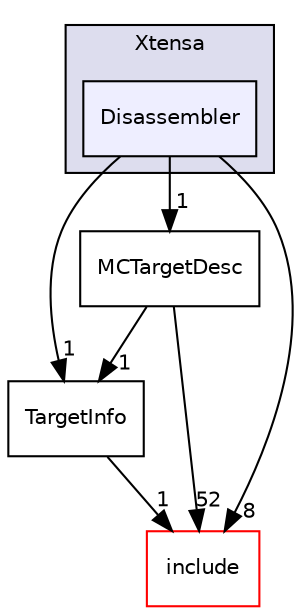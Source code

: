 digraph "lib/Target/Xtensa/Disassembler" {
  bgcolor=transparent;
  compound=true
  node [ fontsize="10", fontname="Helvetica"];
  edge [ labelfontsize="10", labelfontname="Helvetica"];
  subgraph clusterdir_89310677aeccc9d8e3ca1a02681a0d73 {
    graph [ bgcolor="#ddddee", pencolor="black", label="Xtensa" fontname="Helvetica", fontsize="10", URL="dir_89310677aeccc9d8e3ca1a02681a0d73.html"]
  dir_83692bfb2713bdbf74fd241aec8d01ca [shape=box, label="Disassembler", style="filled", fillcolor="#eeeeff", pencolor="black", URL="dir_83692bfb2713bdbf74fd241aec8d01ca.html"];
  }
  dir_6f2da3244d280ca44cf0a27528a7b403 [shape=box label="TargetInfo" URL="dir_6f2da3244d280ca44cf0a27528a7b403.html"];
  dir_3866934d122c9eeeea48189a4304483a [shape=box label="MCTargetDesc" URL="dir_3866934d122c9eeeea48189a4304483a.html"];
  dir_d44c64559bbebec7f509842c48db8b23 [shape=box label="include" color="red" URL="dir_d44c64559bbebec7f509842c48db8b23.html"];
  dir_6f2da3244d280ca44cf0a27528a7b403->dir_d44c64559bbebec7f509842c48db8b23 [headlabel="1", labeldistance=1.5 headhref="dir_000220_000001.html"];
  dir_3866934d122c9eeeea48189a4304483a->dir_6f2da3244d280ca44cf0a27528a7b403 [headlabel="1", labeldistance=1.5 headhref="dir_000219_000220.html"];
  dir_3866934d122c9eeeea48189a4304483a->dir_d44c64559bbebec7f509842c48db8b23 [headlabel="52", labeldistance=1.5 headhref="dir_000219_000001.html"];
  dir_83692bfb2713bdbf74fd241aec8d01ca->dir_6f2da3244d280ca44cf0a27528a7b403 [headlabel="1", labeldistance=1.5 headhref="dir_000218_000220.html"];
  dir_83692bfb2713bdbf74fd241aec8d01ca->dir_3866934d122c9eeeea48189a4304483a [headlabel="1", labeldistance=1.5 headhref="dir_000218_000219.html"];
  dir_83692bfb2713bdbf74fd241aec8d01ca->dir_d44c64559bbebec7f509842c48db8b23 [headlabel="8", labeldistance=1.5 headhref="dir_000218_000001.html"];
}
